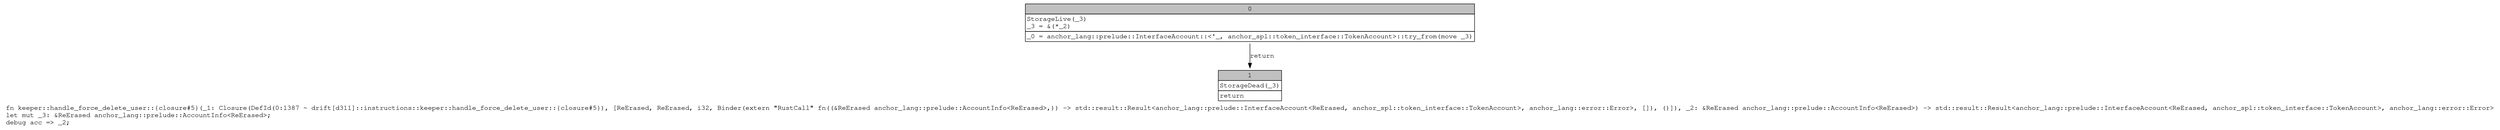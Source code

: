digraph Mir_0_1387 {
    graph [fontname="Courier, monospace"];
    node [fontname="Courier, monospace"];
    edge [fontname="Courier, monospace"];
    label=<fn keeper::handle_force_delete_user::{closure#5}(_1: Closure(DefId(0:1387 ~ drift[d311]::instructions::keeper::handle_force_delete_user::{closure#5}), [ReErased, ReErased, i32, Binder(extern &quot;RustCall&quot; fn((&amp;ReErased anchor_lang::prelude::AccountInfo&lt;ReErased&gt;,)) -&gt; std::result::Result&lt;anchor_lang::prelude::InterfaceAccount&lt;ReErased, anchor_spl::token_interface::TokenAccount&gt;, anchor_lang::error::Error&gt;, []), ()]), _2: &amp;ReErased anchor_lang::prelude::AccountInfo&lt;ReErased&gt;) -&gt; std::result::Result&lt;anchor_lang::prelude::InterfaceAccount&lt;ReErased, anchor_spl::token_interface::TokenAccount&gt;, anchor_lang::error::Error&gt;<br align="left"/>let mut _3: &amp;ReErased anchor_lang::prelude::AccountInfo&lt;ReErased&gt;;<br align="left"/>debug acc =&gt; _2;<br align="left"/>>;
    bb0__0_1387 [shape="none", label=<<table border="0" cellborder="1" cellspacing="0"><tr><td bgcolor="gray" align="center" colspan="1">0</td></tr><tr><td align="left" balign="left">StorageLive(_3)<br/>_3 = &amp;(*_2)<br/></td></tr><tr><td align="left">_0 = anchor_lang::prelude::InterfaceAccount::&lt;'_, anchor_spl::token_interface::TokenAccount&gt;::try_from(move _3)</td></tr></table>>];
    bb1__0_1387 [shape="none", label=<<table border="0" cellborder="1" cellspacing="0"><tr><td bgcolor="gray" align="center" colspan="1">1</td></tr><tr><td align="left" balign="left">StorageDead(_3)<br/></td></tr><tr><td align="left">return</td></tr></table>>];
    bb0__0_1387 -> bb1__0_1387 [label="return"];
}
